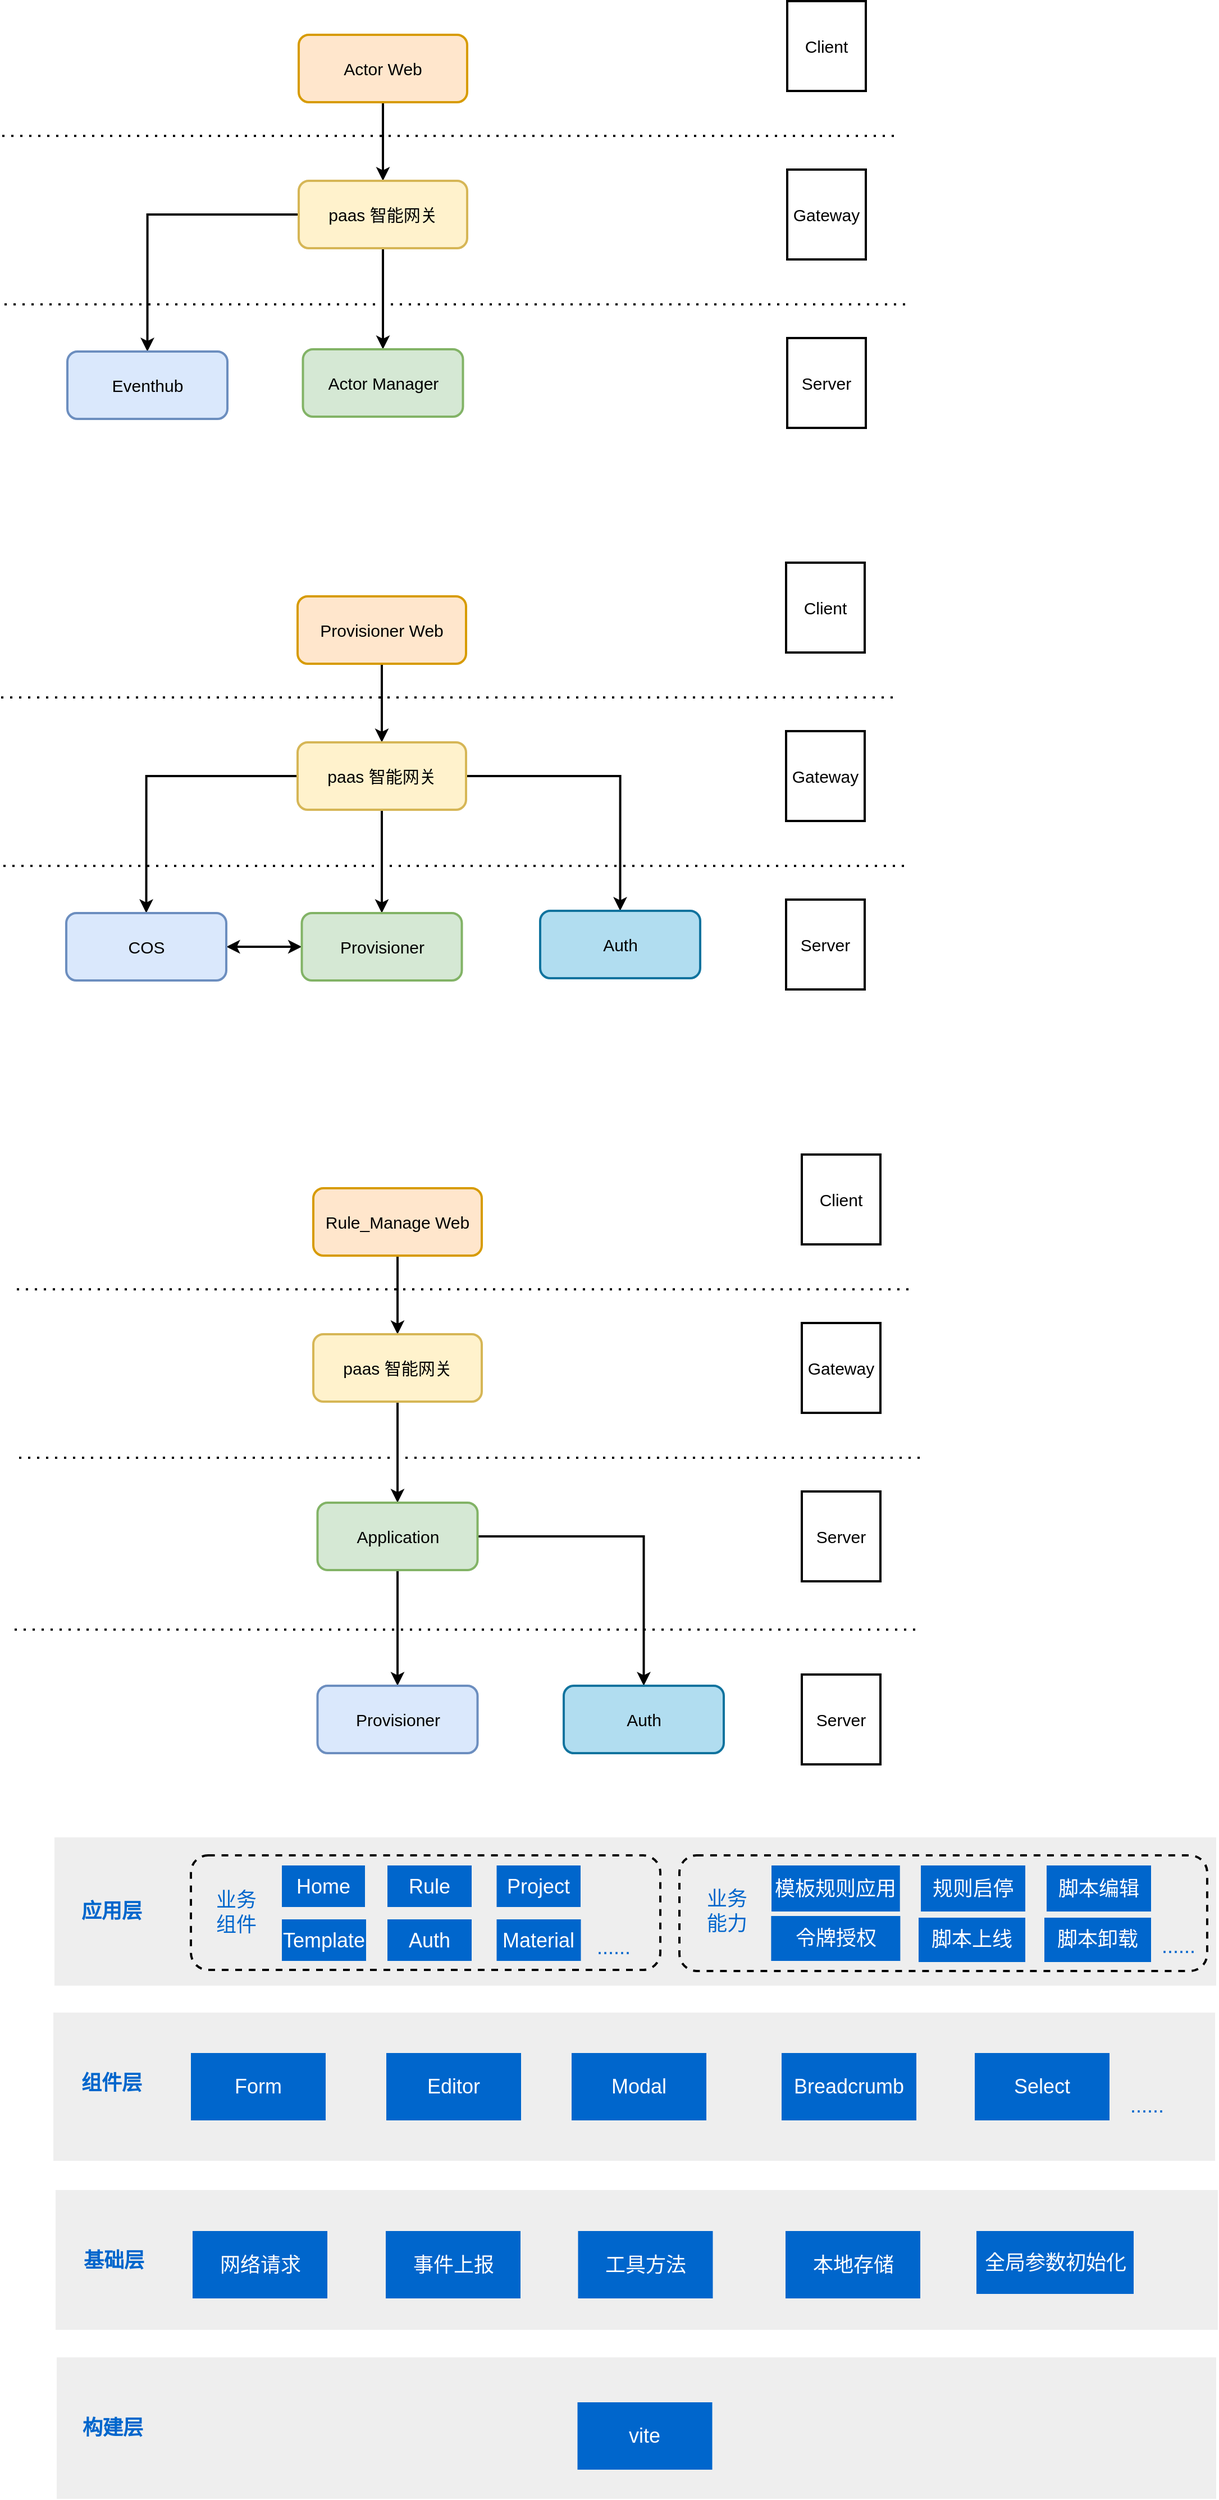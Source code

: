 <mxfile version="18.0.6" type="github">
  <diagram id="3-svAJYzeYw0dNSFaixx" name="Page-1">
    <mxGraphModel dx="1236" dy="809" grid="0" gridSize="10" guides="1" tooltips="1" connect="1" arrows="1" fold="1" page="1" pageScale="1" pageWidth="1920" pageHeight="1200" math="0" shadow="0">
      <root>
        <mxCell id="0" />
        <mxCell id="1" parent="0" />
        <mxCell id="Lgb1SK-SHxEvMFRNT5PB-10" style="edgeStyle=orthogonalEdgeStyle;rounded=0;orthogonalLoop=1;jettySize=auto;html=1;exitX=0.5;exitY=1;exitDx=0;exitDy=0;entryX=0.5;entryY=0;entryDx=0;entryDy=0;fontSize=15;strokeWidth=2;" parent="1" source="Lgb1SK-SHxEvMFRNT5PB-1" target="Lgb1SK-SHxEvMFRNT5PB-2" edge="1">
          <mxGeometry relative="1" as="geometry" />
        </mxCell>
        <mxCell id="Lgb1SK-SHxEvMFRNT5PB-1" value="&lt;font style=&quot;font-size: 15px&quot;&gt;Actor Web&lt;/font&gt;" style="rounded=1;whiteSpace=wrap;html=1;strokeWidth=2;fillColor=#ffe6cc;strokeColor=#d79b00;" parent="1" vertex="1">
          <mxGeometry x="425" y="80" width="150" height="60" as="geometry" />
        </mxCell>
        <mxCell id="Lgb1SK-SHxEvMFRNT5PB-11" style="edgeStyle=orthogonalEdgeStyle;rounded=0;orthogonalLoop=1;jettySize=auto;html=1;fontSize=15;entryX=0.5;entryY=0;entryDx=0;entryDy=0;strokeWidth=2;" parent="1" source="Lgb1SK-SHxEvMFRNT5PB-2" target="Lgb1SK-SHxEvMFRNT5PB-3" edge="1">
          <mxGeometry relative="1" as="geometry">
            <mxPoint x="500" y="310" as="targetPoint" />
          </mxGeometry>
        </mxCell>
        <mxCell id="Lgb1SK-SHxEvMFRNT5PB-15" style="edgeStyle=orthogonalEdgeStyle;rounded=0;orthogonalLoop=1;jettySize=auto;html=1;entryX=0.5;entryY=0;entryDx=0;entryDy=0;fontSize=15;strokeWidth=2;" parent="1" source="Lgb1SK-SHxEvMFRNT5PB-2" target="Lgb1SK-SHxEvMFRNT5PB-14" edge="1">
          <mxGeometry relative="1" as="geometry" />
        </mxCell>
        <mxCell id="Lgb1SK-SHxEvMFRNT5PB-2" value="&lt;font style=&quot;font-size: 15px&quot;&gt;paas 智能网关&lt;/font&gt;" style="rounded=1;whiteSpace=wrap;html=1;strokeWidth=2;fillColor=#fff2cc;strokeColor=#d6b656;" parent="1" vertex="1">
          <mxGeometry x="425" y="210" width="150" height="60" as="geometry" />
        </mxCell>
        <mxCell id="Lgb1SK-SHxEvMFRNT5PB-3" value="&lt;span style=&quot;font-size: 15px&quot;&gt;Actor Manager&lt;/span&gt;" style="rounded=1;whiteSpace=wrap;html=1;strokeWidth=2;fillColor=#d5e8d4;strokeColor=#82b366;" parent="1" vertex="1">
          <mxGeometry x="428.75" y="360" width="142.5" height="60" as="geometry" />
        </mxCell>
        <mxCell id="Lgb1SK-SHxEvMFRNT5PB-5" value="" style="endArrow=none;dashed=1;html=1;dashPattern=1 3;strokeWidth=2;rounded=0;" parent="1" edge="1">
          <mxGeometry width="50" height="50" relative="1" as="geometry">
            <mxPoint x="161" y="170" as="sourcePoint" />
            <mxPoint x="960" y="170" as="targetPoint" />
          </mxGeometry>
        </mxCell>
        <mxCell id="Lgb1SK-SHxEvMFRNT5PB-6" value="" style="endArrow=none;dashed=1;html=1;dashPattern=1 3;strokeWidth=2;rounded=0;" parent="1" edge="1">
          <mxGeometry width="50" height="50" relative="1" as="geometry">
            <mxPoint x="163" y="320" as="sourcePoint" />
            <mxPoint x="970" y="320" as="targetPoint" />
          </mxGeometry>
        </mxCell>
        <mxCell id="Lgb1SK-SHxEvMFRNT5PB-7" value="&lt;span style=&quot;font-size: 15px&quot;&gt;Gateway&lt;/span&gt;" style="rounded=0;whiteSpace=wrap;html=1;strokeWidth=2;" parent="1" vertex="1">
          <mxGeometry x="860" y="200" width="70" height="80" as="geometry" />
        </mxCell>
        <mxCell id="Lgb1SK-SHxEvMFRNT5PB-8" value="&lt;span style=&quot;font-size: 15px&quot;&gt;Server&lt;/span&gt;" style="rounded=0;whiteSpace=wrap;html=1;strokeWidth=2;" parent="1" vertex="1">
          <mxGeometry x="860" y="350" width="70" height="80" as="geometry" />
        </mxCell>
        <mxCell id="Lgb1SK-SHxEvMFRNT5PB-9" value="&lt;span style=&quot;font-size: 15px&quot;&gt;Client&lt;/span&gt;" style="rounded=0;whiteSpace=wrap;html=1;strokeWidth=2;" parent="1" vertex="1">
          <mxGeometry x="860" y="50" width="70" height="80" as="geometry" />
        </mxCell>
        <mxCell id="Lgb1SK-SHxEvMFRNT5PB-14" value="&lt;span style=&quot;font-size: 15px&quot;&gt;Eventhub&lt;/span&gt;" style="rounded=1;whiteSpace=wrap;html=1;strokeWidth=2;fillColor=#dae8fc;strokeColor=#6c8ebf;" parent="1" vertex="1">
          <mxGeometry x="219" y="362" width="142.5" height="60" as="geometry" />
        </mxCell>
        <mxCell id="Lgb1SK-SHxEvMFRNT5PB-16" style="edgeStyle=orthogonalEdgeStyle;rounded=0;orthogonalLoop=1;jettySize=auto;html=1;exitX=0.5;exitY=1;exitDx=0;exitDy=0;entryX=0.5;entryY=0;entryDx=0;entryDy=0;fontSize=15;strokeWidth=2;" parent="1" source="Lgb1SK-SHxEvMFRNT5PB-17" target="Lgb1SK-SHxEvMFRNT5PB-20" edge="1">
          <mxGeometry relative="1" as="geometry" />
        </mxCell>
        <mxCell id="Lgb1SK-SHxEvMFRNT5PB-17" value="&lt;font style=&quot;font-size: 15px&quot;&gt;Provisioner Web&lt;/font&gt;" style="rounded=1;whiteSpace=wrap;html=1;strokeWidth=2;fillColor=#ffe6cc;strokeColor=#d79b00;" parent="1" vertex="1">
          <mxGeometry x="424" y="580" width="150" height="60" as="geometry" />
        </mxCell>
        <mxCell id="Lgb1SK-SHxEvMFRNT5PB-18" style="edgeStyle=orthogonalEdgeStyle;rounded=0;orthogonalLoop=1;jettySize=auto;html=1;fontSize=15;entryX=0.5;entryY=0;entryDx=0;entryDy=0;strokeWidth=2;" parent="1" source="Lgb1SK-SHxEvMFRNT5PB-20" target="Lgb1SK-SHxEvMFRNT5PB-21" edge="1">
          <mxGeometry relative="1" as="geometry">
            <mxPoint x="499" y="810" as="targetPoint" />
          </mxGeometry>
        </mxCell>
        <mxCell id="Lgb1SK-SHxEvMFRNT5PB-19" style="edgeStyle=orthogonalEdgeStyle;rounded=0;orthogonalLoop=1;jettySize=auto;html=1;entryX=0.5;entryY=0;entryDx=0;entryDy=0;fontSize=15;strokeWidth=2;" parent="1" source="Lgb1SK-SHxEvMFRNT5PB-20" target="Lgb1SK-SHxEvMFRNT5PB-27" edge="1">
          <mxGeometry relative="1" as="geometry" />
        </mxCell>
        <mxCell id="Lgb1SK-SHxEvMFRNT5PB-29" style="edgeStyle=orthogonalEdgeStyle;rounded=0;orthogonalLoop=1;jettySize=auto;html=1;entryX=0.5;entryY=0;entryDx=0;entryDy=0;fontSize=15;strokeWidth=2;" parent="1" source="Lgb1SK-SHxEvMFRNT5PB-20" target="Lgb1SK-SHxEvMFRNT5PB-28" edge="1">
          <mxGeometry relative="1" as="geometry" />
        </mxCell>
        <mxCell id="Lgb1SK-SHxEvMFRNT5PB-20" value="&lt;font style=&quot;font-size: 15px&quot;&gt;paas 智能网关&lt;/font&gt;" style="rounded=1;whiteSpace=wrap;html=1;strokeWidth=2;fillColor=#fff2cc;strokeColor=#d6b656;" parent="1" vertex="1">
          <mxGeometry x="424" y="710" width="150" height="60" as="geometry" />
        </mxCell>
        <mxCell id="Lgb1SK-SHxEvMFRNT5PB-30" style="edgeStyle=orthogonalEdgeStyle;rounded=0;orthogonalLoop=1;jettySize=auto;html=1;entryX=1;entryY=0.5;entryDx=0;entryDy=0;fontSize=15;strokeWidth=2;startArrow=classic;startFill=1;" parent="1" source="Lgb1SK-SHxEvMFRNT5PB-21" target="Lgb1SK-SHxEvMFRNT5PB-27" edge="1">
          <mxGeometry relative="1" as="geometry" />
        </mxCell>
        <mxCell id="Lgb1SK-SHxEvMFRNT5PB-21" value="&lt;span style=&quot;font-size: 15px&quot;&gt;Provisioner&lt;/span&gt;" style="rounded=1;whiteSpace=wrap;html=1;strokeWidth=2;fillColor=#d5e8d4;strokeColor=#82b366;" parent="1" vertex="1">
          <mxGeometry x="427.75" y="862" width="142.5" height="60" as="geometry" />
        </mxCell>
        <mxCell id="Lgb1SK-SHxEvMFRNT5PB-22" value="" style="endArrow=none;dashed=1;html=1;dashPattern=1 3;strokeWidth=2;rounded=0;" parent="1" edge="1">
          <mxGeometry width="50" height="50" relative="1" as="geometry">
            <mxPoint x="160" y="670" as="sourcePoint" />
            <mxPoint x="959" y="670" as="targetPoint" />
          </mxGeometry>
        </mxCell>
        <mxCell id="Lgb1SK-SHxEvMFRNT5PB-23" value="" style="endArrow=none;dashed=1;html=1;dashPattern=1 3;strokeWidth=2;rounded=0;" parent="1" edge="1">
          <mxGeometry width="50" height="50" relative="1" as="geometry">
            <mxPoint x="162" y="820" as="sourcePoint" />
            <mxPoint x="969" y="820" as="targetPoint" />
          </mxGeometry>
        </mxCell>
        <mxCell id="Lgb1SK-SHxEvMFRNT5PB-24" value="&lt;span style=&quot;font-size: 15px&quot;&gt;Gateway&lt;/span&gt;" style="rounded=0;whiteSpace=wrap;html=1;strokeWidth=2;" parent="1" vertex="1">
          <mxGeometry x="859" y="700" width="70" height="80" as="geometry" />
        </mxCell>
        <mxCell id="Lgb1SK-SHxEvMFRNT5PB-25" value="&lt;span style=&quot;font-size: 15px&quot;&gt;Server&lt;/span&gt;" style="rounded=0;whiteSpace=wrap;html=1;strokeWidth=2;" parent="1" vertex="1">
          <mxGeometry x="859" y="850" width="70" height="80" as="geometry" />
        </mxCell>
        <mxCell id="Lgb1SK-SHxEvMFRNT5PB-26" value="&lt;span style=&quot;font-size: 15px&quot;&gt;Client&lt;/span&gt;" style="rounded=0;whiteSpace=wrap;html=1;strokeWidth=2;" parent="1" vertex="1">
          <mxGeometry x="859" y="550" width="70" height="80" as="geometry" />
        </mxCell>
        <mxCell id="Lgb1SK-SHxEvMFRNT5PB-27" value="&lt;span style=&quot;font-size: 15px&quot;&gt;COS&lt;/span&gt;" style="rounded=1;whiteSpace=wrap;html=1;strokeWidth=2;fillColor=#dae8fc;strokeColor=#6c8ebf;" parent="1" vertex="1">
          <mxGeometry x="218" y="862" width="142.5" height="60" as="geometry" />
        </mxCell>
        <mxCell id="Lgb1SK-SHxEvMFRNT5PB-28" value="&lt;span style=&quot;font-size: 15px&quot;&gt;Auth&lt;/span&gt;" style="rounded=1;whiteSpace=wrap;html=1;strokeWidth=2;fillColor=#b1ddf0;strokeColor=#10739e;" parent="1" vertex="1">
          <mxGeometry x="640" y="860" width="142.5" height="60" as="geometry" />
        </mxCell>
        <mxCell id="Xoaozszjq_q_XkOGttIO-1" style="edgeStyle=orthogonalEdgeStyle;rounded=0;orthogonalLoop=1;jettySize=auto;html=1;exitX=0.5;exitY=1;exitDx=0;exitDy=0;entryX=0.5;entryY=0;entryDx=0;entryDy=0;fontSize=15;strokeWidth=2;" edge="1" parent="1" source="Xoaozszjq_q_XkOGttIO-2" target="Xoaozszjq_q_XkOGttIO-5">
          <mxGeometry relative="1" as="geometry" />
        </mxCell>
        <mxCell id="Xoaozszjq_q_XkOGttIO-2" value="&lt;font style=&quot;font-size: 15px&quot;&gt;Rule_Manage Web&lt;/font&gt;" style="rounded=1;whiteSpace=wrap;html=1;strokeWidth=2;fillColor=#ffe6cc;strokeColor=#d79b00;" vertex="1" parent="1">
          <mxGeometry x="438" y="1107" width="150" height="60" as="geometry" />
        </mxCell>
        <mxCell id="Xoaozszjq_q_XkOGttIO-3" style="edgeStyle=orthogonalEdgeStyle;rounded=0;orthogonalLoop=1;jettySize=auto;html=1;fontSize=15;entryX=0.5;entryY=0;entryDx=0;entryDy=0;strokeWidth=2;" edge="1" parent="1" source="Xoaozszjq_q_XkOGttIO-5" target="Xoaozszjq_q_XkOGttIO-6">
          <mxGeometry relative="1" as="geometry">
            <mxPoint x="513" y="1337" as="targetPoint" />
          </mxGeometry>
        </mxCell>
        <mxCell id="Xoaozszjq_q_XkOGttIO-5" value="&lt;font style=&quot;font-size: 15px&quot;&gt;paas 智能网关&lt;/font&gt;" style="rounded=1;whiteSpace=wrap;html=1;strokeWidth=2;fillColor=#fff2cc;strokeColor=#d6b656;" vertex="1" parent="1">
          <mxGeometry x="438" y="1237" width="150" height="60" as="geometry" />
        </mxCell>
        <mxCell id="Xoaozszjq_q_XkOGttIO-16" style="edgeStyle=orthogonalEdgeStyle;rounded=0;orthogonalLoop=1;jettySize=auto;html=1;exitX=0.5;exitY=1;exitDx=0;exitDy=0;entryX=0.5;entryY=0;entryDx=0;entryDy=0;strokeWidth=2;" edge="1" parent="1" source="Xoaozszjq_q_XkOGttIO-6" target="Xoaozszjq_q_XkOGttIO-14">
          <mxGeometry relative="1" as="geometry" />
        </mxCell>
        <mxCell id="Xoaozszjq_q_XkOGttIO-18" style="edgeStyle=orthogonalEdgeStyle;rounded=0;orthogonalLoop=1;jettySize=auto;html=1;exitX=1;exitY=0.5;exitDx=0;exitDy=0;strokeWidth=2;" edge="1" parent="1" source="Xoaozszjq_q_XkOGttIO-6" target="Xoaozszjq_q_XkOGttIO-17">
          <mxGeometry relative="1" as="geometry" />
        </mxCell>
        <mxCell id="Xoaozszjq_q_XkOGttIO-6" value="&lt;span style=&quot;font-size: 15px;&quot;&gt;Application&lt;/span&gt;" style="rounded=1;whiteSpace=wrap;html=1;strokeWidth=2;fillColor=#d5e8d4;strokeColor=#82b366;" vertex="1" parent="1">
          <mxGeometry x="441.75" y="1387" width="142.5" height="60" as="geometry" />
        </mxCell>
        <mxCell id="Xoaozszjq_q_XkOGttIO-7" value="" style="endArrow=none;dashed=1;html=1;dashPattern=1 3;strokeWidth=2;rounded=0;" edge="1" parent="1">
          <mxGeometry width="50" height="50" relative="1" as="geometry">
            <mxPoint x="174" y="1197" as="sourcePoint" />
            <mxPoint x="973" y="1197" as="targetPoint" />
          </mxGeometry>
        </mxCell>
        <mxCell id="Xoaozszjq_q_XkOGttIO-8" value="" style="endArrow=none;dashed=1;html=1;dashPattern=1 3;strokeWidth=2;rounded=0;" edge="1" parent="1">
          <mxGeometry width="50" height="50" relative="1" as="geometry">
            <mxPoint x="176" y="1347" as="sourcePoint" />
            <mxPoint x="983" y="1347" as="targetPoint" />
          </mxGeometry>
        </mxCell>
        <mxCell id="Xoaozszjq_q_XkOGttIO-9" value="&lt;span style=&quot;font-size: 15px&quot;&gt;Gateway&lt;/span&gt;" style="rounded=0;whiteSpace=wrap;html=1;strokeWidth=2;" vertex="1" parent="1">
          <mxGeometry x="873" y="1227" width="70" height="80" as="geometry" />
        </mxCell>
        <mxCell id="Xoaozszjq_q_XkOGttIO-10" value="&lt;span style=&quot;font-size: 15px&quot;&gt;Server&lt;/span&gt;" style="rounded=0;whiteSpace=wrap;html=1;strokeWidth=2;" vertex="1" parent="1">
          <mxGeometry x="873" y="1377" width="70" height="80" as="geometry" />
        </mxCell>
        <mxCell id="Xoaozszjq_q_XkOGttIO-11" value="&lt;span style=&quot;font-size: 15px&quot;&gt;Client&lt;/span&gt;" style="rounded=0;whiteSpace=wrap;html=1;strokeWidth=2;" vertex="1" parent="1">
          <mxGeometry x="873" y="1077" width="70" height="80" as="geometry" />
        </mxCell>
        <mxCell id="Xoaozszjq_q_XkOGttIO-13" value="" style="endArrow=none;dashed=1;html=1;dashPattern=1 3;strokeWidth=2;rounded=0;" edge="1" parent="1">
          <mxGeometry width="50" height="50" relative="1" as="geometry">
            <mxPoint x="172" y="1500" as="sourcePoint" />
            <mxPoint x="979" y="1500" as="targetPoint" />
          </mxGeometry>
        </mxCell>
        <mxCell id="Xoaozszjq_q_XkOGttIO-14" value="&lt;span style=&quot;font-size: 15px;&quot;&gt;Provisioner&lt;/span&gt;" style="rounded=1;whiteSpace=wrap;html=1;strokeWidth=2;fillColor=#dae8fc;strokeColor=#6c8ebf;" vertex="1" parent="1">
          <mxGeometry x="441.75" y="1550" width="142.5" height="60" as="geometry" />
        </mxCell>
        <mxCell id="Xoaozszjq_q_XkOGttIO-15" value="&lt;span style=&quot;font-size: 15px&quot;&gt;Server&lt;/span&gt;" style="rounded=0;whiteSpace=wrap;html=1;strokeWidth=2;" vertex="1" parent="1">
          <mxGeometry x="873" y="1540" width="70" height="80" as="geometry" />
        </mxCell>
        <mxCell id="Xoaozszjq_q_XkOGttIO-17" value="&lt;span style=&quot;font-size: 15px;&quot;&gt;Auth&lt;/span&gt;" style="rounded=1;whiteSpace=wrap;html=1;strokeWidth=2;fillColor=#b1ddf0;strokeColor=#10739e;" vertex="1" parent="1">
          <mxGeometry x="661" y="1550" width="142.5" height="60" as="geometry" />
        </mxCell>
        <mxCell id="Xoaozszjq_q_XkOGttIO-20" value="" style="rounded=0;whiteSpace=wrap;html=1;fillColor=#eeeeee;strokeColor=none;" vertex="1" parent="1">
          <mxGeometry x="206.5" y="1841" width="1034.5" height="132" as="geometry" />
        </mxCell>
        <mxCell id="Xoaozszjq_q_XkOGttIO-21" value="" style="rounded=0;whiteSpace=wrap;html=1;fillColor=#eeeeee;strokeColor=none;" vertex="1" parent="1">
          <mxGeometry x="208.5" y="1999" width="1035" height="124.5" as="geometry" />
        </mxCell>
        <mxCell id="Xoaozszjq_q_XkOGttIO-22" value="" style="rounded=0;whiteSpace=wrap;html=1;fillColor=#eeeeee;strokeColor=none;" vertex="1" parent="1">
          <mxGeometry x="209.5" y="2148" width="1032.5" height="126" as="geometry" />
        </mxCell>
        <mxCell id="Xoaozszjq_q_XkOGttIO-24" value="&lt;font style=&quot;font-size: 18px;&quot;&gt;组件层&lt;/font&gt;" style="text;html=1;align=center;verticalAlign=middle;resizable=0;points=[];autosize=1;strokeColor=none;fillColor=none;fontStyle=1;fontColor=#0066CC;" vertex="1" parent="1">
          <mxGeometry x="226" y="1894" width="64" height="20" as="geometry" />
        </mxCell>
        <mxCell id="Xoaozszjq_q_XkOGttIO-25" value="&lt;font style=&quot;font-size: 18px;&quot;&gt;基础层&lt;/font&gt;" style="text;html=1;align=center;verticalAlign=middle;resizable=0;points=[];autosize=1;strokeColor=none;fillColor=none;fontStyle=1;fontColor=#0066CC;" vertex="1" parent="1">
          <mxGeometry x="227.5" y="2052" width="64" height="20" as="geometry" />
        </mxCell>
        <mxCell id="Xoaozszjq_q_XkOGttIO-26" value="&lt;font style=&quot;font-size: 18px;&quot;&gt;构建层&lt;/font&gt;" style="text;html=1;align=center;verticalAlign=middle;resizable=0;points=[];autosize=1;strokeColor=none;fillColor=none;fontStyle=1;fontColor=#0066CC;" vertex="1" parent="1">
          <mxGeometry x="227" y="2201" width="64" height="20" as="geometry" />
        </mxCell>
        <mxCell id="Xoaozszjq_q_XkOGttIO-29" value="vite" style="rounded=0;whiteSpace=wrap;html=1;fontSize=18;fillColor=#0066CC;strokeColor=none;fontColor=#ffffff;" vertex="1" parent="1">
          <mxGeometry x="673.25" y="2188" width="120" height="60" as="geometry" />
        </mxCell>
        <mxCell id="Xoaozszjq_q_XkOGttIO-30" value="网络请求" style="rounded=0;whiteSpace=wrap;html=1;fontSize=18;fillColor=#0066CC;strokeColor=none;fontColor=#ffffff;" vertex="1" parent="1">
          <mxGeometry x="330.5" y="2035.5" width="120" height="60" as="geometry" />
        </mxCell>
        <mxCell id="Xoaozszjq_q_XkOGttIO-31" value="工具方法" style="rounded=0;whiteSpace=wrap;html=1;fontSize=18;fillColor=#0066CC;strokeColor=none;fontColor=#ffffff;" vertex="1" parent="1">
          <mxGeometry x="673.75" y="2035.5" width="120" height="60" as="geometry" />
        </mxCell>
        <mxCell id="Xoaozszjq_q_XkOGttIO-32" value="事件上报" style="rounded=0;whiteSpace=wrap;html=1;fontSize=18;fillColor=#0066CC;strokeColor=none;fontColor=#ffffff;" vertex="1" parent="1">
          <mxGeometry x="502.5" y="2035.5" width="120" height="60" as="geometry" />
        </mxCell>
        <mxCell id="Xoaozszjq_q_XkOGttIO-33" value="本地存储" style="rounded=0;whiteSpace=wrap;html=1;fontSize=18;fillColor=#0066CC;strokeColor=none;fontColor=#ffffff;" vertex="1" parent="1">
          <mxGeometry x="858.5" y="2035.5" width="120" height="60" as="geometry" />
        </mxCell>
        <mxCell id="Xoaozszjq_q_XkOGttIO-34" value="全局参数初始化" style="rounded=0;whiteSpace=wrap;html=1;fontSize=18;fillColor=#0066CC;strokeColor=none;fontColor=#ffffff;" vertex="1" parent="1">
          <mxGeometry x="1028.5" y="2035.5" width="140" height="56" as="geometry" />
        </mxCell>
        <mxCell id="Xoaozszjq_q_XkOGttIO-35" value="" style="rounded=0;whiteSpace=wrap;html=1;fillColor=#eeeeee;strokeColor=none;" vertex="1" parent="1">
          <mxGeometry x="207.5" y="1685" width="1034.5" height="132" as="geometry" />
        </mxCell>
        <mxCell id="Xoaozszjq_q_XkOGttIO-36" value="&lt;font style=&quot;font-size: 18px;&quot;&gt;应用层&lt;/font&gt;" style="text;html=1;align=center;verticalAlign=middle;resizable=0;points=[];autosize=1;strokeColor=none;fillColor=none;fontStyle=1;fontColor=#0066CC;" vertex="1" parent="1">
          <mxGeometry x="226" y="1741" width="64" height="20" as="geometry" />
        </mxCell>
        <mxCell id="Xoaozszjq_q_XkOGttIO-37" value="Form" style="rounded=0;whiteSpace=wrap;html=1;fontSize=18;fillColor=#0066CC;strokeColor=none;fontColor=#ffffff;" vertex="1" parent="1">
          <mxGeometry x="329" y="1877" width="120" height="60" as="geometry" />
        </mxCell>
        <mxCell id="Xoaozszjq_q_XkOGttIO-38" value="Editor" style="rounded=0;whiteSpace=wrap;html=1;fontSize=18;fillColor=#0066CC;strokeColor=none;fontColor=#ffffff;" vertex="1" parent="1">
          <mxGeometry x="503" y="1877" width="120" height="60" as="geometry" />
        </mxCell>
        <mxCell id="Xoaozszjq_q_XkOGttIO-39" value="Modal" style="rounded=0;whiteSpace=wrap;html=1;fontSize=18;fillColor=#0066CC;strokeColor=none;fontColor=#ffffff;" vertex="1" parent="1">
          <mxGeometry x="668" y="1877" width="120" height="60" as="geometry" />
        </mxCell>
        <mxCell id="Xoaozszjq_q_XkOGttIO-40" value="Breadcrumb" style="rounded=0;whiteSpace=wrap;html=1;fontSize=18;fillColor=#0066CC;strokeColor=none;fontColor=#ffffff;" vertex="1" parent="1">
          <mxGeometry x="855" y="1877" width="120" height="60" as="geometry" />
        </mxCell>
        <mxCell id="Xoaozszjq_q_XkOGttIO-41" value="Select" style="rounded=0;whiteSpace=wrap;html=1;fontSize=18;fillColor=#0066CC;strokeColor=none;fontColor=#ffffff;" vertex="1" parent="1">
          <mxGeometry x="1027" y="1877" width="120" height="60" as="geometry" />
        </mxCell>
        <mxCell id="Xoaozszjq_q_XkOGttIO-42" value="......" style="text;html=1;align=center;verticalAlign=middle;resizable=0;points=[];autosize=1;strokeColor=none;fillColor=none;fontSize=18;fontColor=#0066CC;" vertex="1" parent="1">
          <mxGeometry x="1160" y="1911" width="40" height="26" as="geometry" />
        </mxCell>
        <mxCell id="Xoaozszjq_q_XkOGttIO-43" value="" style="rounded=1;whiteSpace=wrap;html=1;fontSize=18;fontColor=#0066CC;fillColor=none;strokeWidth=2;dashed=1;" vertex="1" parent="1">
          <mxGeometry x="329" y="1701" width="418" height="102" as="geometry" />
        </mxCell>
        <mxCell id="Xoaozszjq_q_XkOGttIO-44" value="业务&lt;br&gt;组件" style="text;html=1;align=center;verticalAlign=middle;resizable=0;points=[];autosize=1;strokeColor=none;fillColor=none;fontSize=18;fontColor=#0066CC;" vertex="1" parent="1">
          <mxGeometry x="346" y="1728" width="46" height="48" as="geometry" />
        </mxCell>
        <mxCell id="Xoaozszjq_q_XkOGttIO-47" value="" style="rounded=1;whiteSpace=wrap;html=1;fontSize=18;fontColor=#0066CC;fillColor=none;strokeWidth=2;dashed=1;" vertex="1" parent="1">
          <mxGeometry x="764" y="1701" width="470" height="103" as="geometry" />
        </mxCell>
        <mxCell id="Xoaozszjq_q_XkOGttIO-48" value="业务&lt;br&gt;能力" style="text;html=1;align=center;verticalAlign=middle;resizable=0;points=[];autosize=1;strokeColor=none;fillColor=none;fontSize=18;fontColor=#0066CC;" vertex="1" parent="1">
          <mxGeometry x="782.5" y="1727" width="46" height="48" as="geometry" />
        </mxCell>
        <mxCell id="Xoaozszjq_q_XkOGttIO-49" value="Home" style="rounded=0;whiteSpace=wrap;html=1;fontSize=18;fillColor=#0066CC;strokeColor=none;fontColor=#ffffff;" vertex="1" parent="1">
          <mxGeometry x="410" y="1710" width="74" height="37" as="geometry" />
        </mxCell>
        <mxCell id="Xoaozszjq_q_XkOGttIO-51" value="Rule" style="rounded=0;whiteSpace=wrap;html=1;fontSize=18;fillColor=#0066CC;strokeColor=none;fontColor=#ffffff;" vertex="1" parent="1">
          <mxGeometry x="504" y="1710" width="75" height="37" as="geometry" />
        </mxCell>
        <mxCell id="Xoaozszjq_q_XkOGttIO-52" value="Project" style="rounded=0;whiteSpace=wrap;html=1;fontSize=18;fillColor=#0066CC;strokeColor=none;fontColor=#ffffff;" vertex="1" parent="1">
          <mxGeometry x="601.25" y="1710" width="74.75" height="37" as="geometry" />
        </mxCell>
        <mxCell id="Xoaozszjq_q_XkOGttIO-53" value="Template" style="rounded=0;whiteSpace=wrap;html=1;fontSize=18;fillColor=#0066CC;strokeColor=none;fontColor=#ffffff;" vertex="1" parent="1">
          <mxGeometry x="410" y="1758" width="75" height="37" as="geometry" />
        </mxCell>
        <mxCell id="Xoaozszjq_q_XkOGttIO-54" value="Auth" style="rounded=0;whiteSpace=wrap;html=1;fontSize=18;fillColor=#0066CC;strokeColor=none;fontColor=#ffffff;" vertex="1" parent="1">
          <mxGeometry x="504" y="1758" width="75" height="37" as="geometry" />
        </mxCell>
        <mxCell id="Xoaozszjq_q_XkOGttIO-55" value="Material" style="rounded=0;whiteSpace=wrap;html=1;fontSize=18;fillColor=#0066CC;strokeColor=none;fontColor=#ffffff;" vertex="1" parent="1">
          <mxGeometry x="601.25" y="1758" width="75" height="37" as="geometry" />
        </mxCell>
        <mxCell id="Xoaozszjq_q_XkOGttIO-58" value="模板规则应用" style="rounded=0;whiteSpace=wrap;html=1;fontSize=18;fillColor=#0066CC;strokeColor=none;fontColor=#ffffff;" vertex="1" parent="1">
          <mxGeometry x="846" y="1710" width="114.37" height="41" as="geometry" />
        </mxCell>
        <mxCell id="Xoaozszjq_q_XkOGttIO-59" value="规则启停" style="rounded=0;whiteSpace=wrap;html=1;fontSize=18;fillColor=#0066CC;strokeColor=none;fontColor=#ffffff;" vertex="1" parent="1">
          <mxGeometry x="979" y="1710" width="93" height="41" as="geometry" />
        </mxCell>
        <mxCell id="Xoaozszjq_q_XkOGttIO-60" value="脚本编辑" style="rounded=0;whiteSpace=wrap;html=1;fontSize=18;fillColor=#0066CC;strokeColor=none;fontColor=#ffffff;" vertex="1" parent="1">
          <mxGeometry x="1091" y="1710" width="93" height="41" as="geometry" />
        </mxCell>
        <mxCell id="Xoaozszjq_q_XkOGttIO-61" value="令牌授权" style="rounded=0;whiteSpace=wrap;html=1;fontSize=18;fillColor=#0066CC;strokeColor=none;fontColor=#ffffff;" vertex="1" parent="1">
          <mxGeometry x="845.69" y="1755" width="115" height="40" as="geometry" />
        </mxCell>
        <mxCell id="Xoaozszjq_q_XkOGttIO-62" value="脚本上线" style="rounded=0;whiteSpace=wrap;html=1;fontSize=18;fillColor=#0066CC;strokeColor=none;fontColor=#ffffff;" vertex="1" parent="1">
          <mxGeometry x="977" y="1756.5" width="95" height="39.5" as="geometry" />
        </mxCell>
        <mxCell id="Xoaozszjq_q_XkOGttIO-63" value="脚本卸载" style="rounded=0;whiteSpace=wrap;html=1;fontSize=18;fillColor=#0066CC;strokeColor=none;fontColor=#ffffff;" vertex="1" parent="1">
          <mxGeometry x="1089" y="1756.5" width="95" height="39.5" as="geometry" />
        </mxCell>
        <mxCell id="Xoaozszjq_q_XkOGttIO-64" value="......" style="text;html=1;align=center;verticalAlign=middle;resizable=0;points=[];autosize=1;strokeColor=none;fillColor=none;fontSize=18;fontColor=#0066CC;" vertex="1" parent="1">
          <mxGeometry x="685" y="1770" width="40" height="26" as="geometry" />
        </mxCell>
        <mxCell id="Xoaozszjq_q_XkOGttIO-66" value="......" style="text;html=1;align=center;verticalAlign=middle;resizable=0;points=[];autosize=1;strokeColor=none;fillColor=none;fontSize=18;fontColor=#0066CC;" vertex="1" parent="1">
          <mxGeometry x="1188" y="1769" width="40" height="26" as="geometry" />
        </mxCell>
      </root>
    </mxGraphModel>
  </diagram>
</mxfile>
